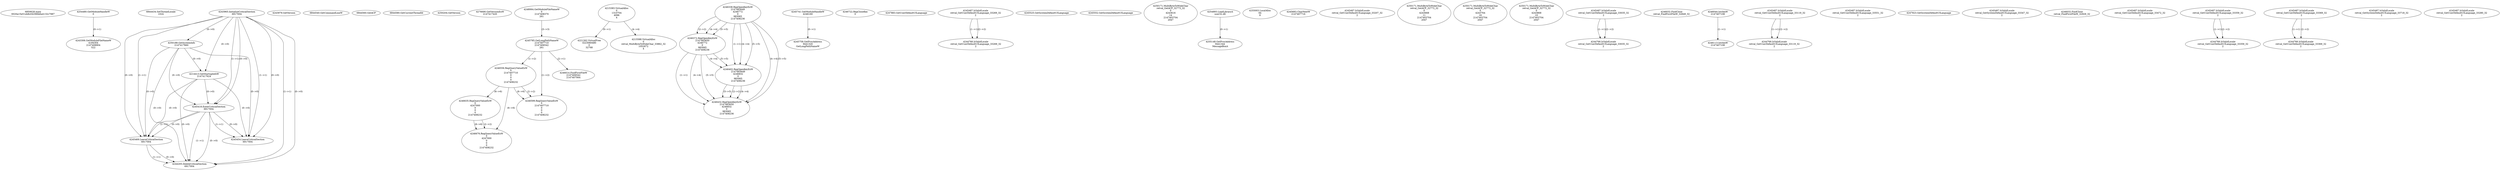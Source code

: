 // Global SCDG with merge call
digraph {
	0 [label="6850628.main
0020a15e51eb8c04296fe6a4132c7987"]
	1 [label="4254480.GetModuleHandleW
0"]
	2 [label="6844434.SetThreadLocale
1024"]
	3 [label="4243965.InitializeCriticalSection
6917004"]
	4 [label="4243979.GetVersion
"]
	5 [label="4250188.GetSystemInfo
2147417660"]
	3 -> 5 [label="(0-->0)"]
	6 [label="6844540.GetCommandLineW
"]
	7 [label="4214413.GetStartupInfoW
2147417624"]
	3 -> 7 [label="(0-->0)"]
	5 -> 7 [label="(0-->0)"]
	8 [label="6844560.GetACP
"]
	9 [label="6844580.GetCurrentThreadId
"]
	10 [label="4250204.GetVersion
"]
	11 [label="4276690.GetVersionExW
2147417420"]
	12 [label="4243306.GetModuleFileNameW
4194304
2147408904
522"]
	1 -> 12 [label="(0-->1)"]
	13 [label="4248064.GetModuleFileNameW
0
2147408370
261"]
	14 [label="4215383.VirtualAlloc
0
1310704
4096
4"]
	15 [label="4246338.RegOpenKeyExW
2147483649
4246772
0
983065
2147408236"]
	16 [label="4246372.RegOpenKeyExW
2147483650
4246772
0
983065
2147408236"]
	15 -> 16 [label="(2-->2)"]
	15 -> 16 [label="(4-->4)"]
	15 -> 16 [label="(5-->5)"]
	17 [label="4246402.RegOpenKeyExW
2147483649
4246832
0
983065
2147408236"]
	15 -> 17 [label="(1-->1)"]
	15 -> 17 [label="(4-->4)"]
	16 -> 17 [label="(4-->4)"]
	15 -> 17 [label="(5-->5)"]
	16 -> 17 [label="(5-->5)"]
	18 [label="4245741.GetModuleHandleW
4246160"]
	19 [label="4245758.GetProcAddress
9441320
GetLongPathNameW"]
	18 -> 19 [label="(0-->1)"]
	20 [label="4245785.GetLongPathNameW
2147407710
2147406542
261"]
	13 -> 20 [label="(3-->3)"]
	21 [label="4246556.RegQueryValueExW
0
2147407710
0
0
0
2147408232"]
	20 -> 21 [label="(1-->2)"]
	22 [label="4246599.RegQueryValueExW
0
2147407710
0
0
0
2147408232"]
	20 -> 22 [label="(1-->2)"]
	21 -> 22 [label="(2-->2)"]
	21 -> 22 [label="(6-->6)"]
	23 [label="4246722.RegCloseKey
0"]
	24 [label="4247883.GetUserDefaultUILanguage
"]
	25 [label="4245418.EnterCriticalSection
6917004"]
	3 -> 25 [label="(1-->1)"]
	3 -> 25 [label="(0-->0)"]
	5 -> 25 [label="(0-->0)"]
	7 -> 25 [label="(0-->0)"]
	26 [label="4245469.LeaveCriticalSection
6917004"]
	3 -> 26 [label="(1-->1)"]
	25 -> 26 [label="(1-->1)"]
	3 -> 26 [label="(0-->0)"]
	5 -> 26 [label="(0-->0)"]
	7 -> 26 [label="(0-->0)"]
	25 -> 26 [label="(0-->0)"]
	27 [label="4245487.IsValidLocale
retval_GetUserDefaultUILanguage_33269_32
2"]
	28 [label="4244766.IsValidLocale
retval_GetUserDefaultUILanguage_33269_32
2"]
	27 -> 28 [label="(1-->1)"]
	27 -> 28 [label="(2-->2)"]
	29 [label="4245525.GetSystemDefaultUILanguage
"]
	30 [label="4245552.GetSystemDefaultUILanguage
"]
	31 [label="4250171.MultiByteToWideChar
retval_GetACP_32773_32
0
4243616
14
2147403704
2047"]
	32 [label="4254893.LoadLibraryA
user32.dll"]
	33 [label="4255003.LocalAlloc
64
8"]
	34 [label="4255148.GetProcAddress
9441344
MessageBoxA"]
	32 -> 34 [label="(0-->1)"]
	35 [label="4244205.DeleteCriticalSection
6917004"]
	3 -> 35 [label="(1-->1)"]
	25 -> 35 [label="(1-->1)"]
	26 -> 35 [label="(1-->1)"]
	3 -> 35 [label="(0-->0)"]
	5 -> 35 [label="(0-->0)"]
	7 -> 35 [label="(0-->0)"]
	25 -> 35 [label="(0-->0)"]
	26 -> 35 [label="(0-->0)"]
	36 [label="4221262.VirtualFree
3223060480
0
32768"]
	14 -> 36 [label="(0-->1)"]
	37 [label="4245683.CharNextW
2147407716"]
	38 [label="4246014.FindFirstFileW
2147406542
2147407064"]
	20 -> 38 [label="(2-->1)"]
	39 [label="4246635.RegQueryValueExW
0
4247000
0
0
0
2147408232"]
	21 -> 39 [label="(6-->6)"]
	40 [label="4246676.RegQueryValueExW
0
4247000
0
0
0
2147408232"]
	39 -> 40 [label="(2-->2)"]
	21 -> 40 [label="(6-->6)"]
	39 -> 40 [label="(6-->6)"]
	41 [label="4245487.IsValidLocale
retval_GetUserDefaultUILanguage_33207_32
2"]
	42 [label="4250171.MultiByteToWideChar
retval_GetACP_32773_32
0
4243668
11
2147403704
2047"]
	43 [label="4215588.VirtualAlloc
0
retval_MultiByteToWideChar_33862_32
1052672
4"]
	14 -> 43 [label="(4-->4)"]
	44 [label="4250171.MultiByteToWideChar
retval_GetACP_32773_32
0
4243764
16
2147403704
2047"]
	45 [label="4250171.MultiByteToWideChar
retval_GetACP_32773_32
0
4243868
10
2147403704
2047"]
	46 [label="4245487.IsValidLocale
retval_GetUserDefaultUILanguage_33035_32
2"]
	47 [label="4244766.IsValidLocale
retval_GetUserDefaultUILanguage_33035_32
2"]
	46 -> 47 [label="(1-->1)"]
	46 -> 47 [label="(2-->2)"]
	48 [label="4246032.FindClose
retval_FindFirstFileW_32849_32"]
	49 [label="4246044.lstrlenW
2147407108"]
	50 [label="4245487.IsValidLocale
retval_GetUserDefaultUILanguage_33119_32
2"]
	51 [label="4244766.IsValidLocale
retval_GetUserDefaultUILanguage_33119_32
2"]
	50 -> 51 [label="(1-->1)"]
	50 -> 51 [label="(2-->2)"]
	52 [label="4245487.IsValidLocale
retval_GetUserDefaultUILanguage_33551_32
2"]
	53 [label="4246432.RegOpenKeyExW
2147483650
4246832
0
983065
2147408236"]
	16 -> 53 [label="(1-->1)"]
	17 -> 53 [label="(2-->2)"]
	15 -> 53 [label="(4-->4)"]
	16 -> 53 [label="(4-->4)"]
	17 -> 53 [label="(4-->4)"]
	15 -> 53 [label="(5-->5)"]
	16 -> 53 [label="(5-->5)"]
	17 -> 53 [label="(5-->5)"]
	54 [label="4245454.LeaveCriticalSection
6917004"]
	3 -> 54 [label="(1-->1)"]
	25 -> 54 [label="(1-->1)"]
	3 -> 54 [label="(0-->0)"]
	5 -> 54 [label="(0-->0)"]
	7 -> 54 [label="(0-->0)"]
	25 -> 54 [label="(0-->0)"]
	55 [label="4247923.GetSystemDefaultUILanguage
"]
	56 [label="4245487.IsValidLocale
retval_GetSystemDefaultUILanguage_33347_32
2"]
	57 [label="4246032.FindClose
retval_FindFirstFileW_32929_32"]
	58 [label="4245487.IsValidLocale
retval_GetUserDefaultUILanguage_33472_32
2"]
	59 [label="4245487.IsValidLocale
retval_GetUserDefaultUILanguage_33359_32
2"]
	60 [label="4244766.IsValidLocale
retval_GetUserDefaultUILanguage_33359_32
2"]
	59 -> 60 [label="(1-->1)"]
	59 -> 60 [label="(2-->2)"]
	61 [label="4246113.lstrlenW
2147407108"]
	49 -> 61 [label="(1-->1)"]
	62 [label="4245487.IsValidLocale
retval_GetUserDefaultUILanguage_33369_32
2"]
	63 [label="4244766.IsValidLocale
retval_GetUserDefaultUILanguage_33369_32
2"]
	62 -> 63 [label="(1-->1)"]
	62 -> 63 [label="(2-->2)"]
	64 [label="4245487.IsValidLocale
retval_GetSystemDefaultUILanguage_33718_32
2"]
	65 [label="4245487.IsValidLocale
retval_GetUserDefaultUILanguage_33280_32
2"]
}
